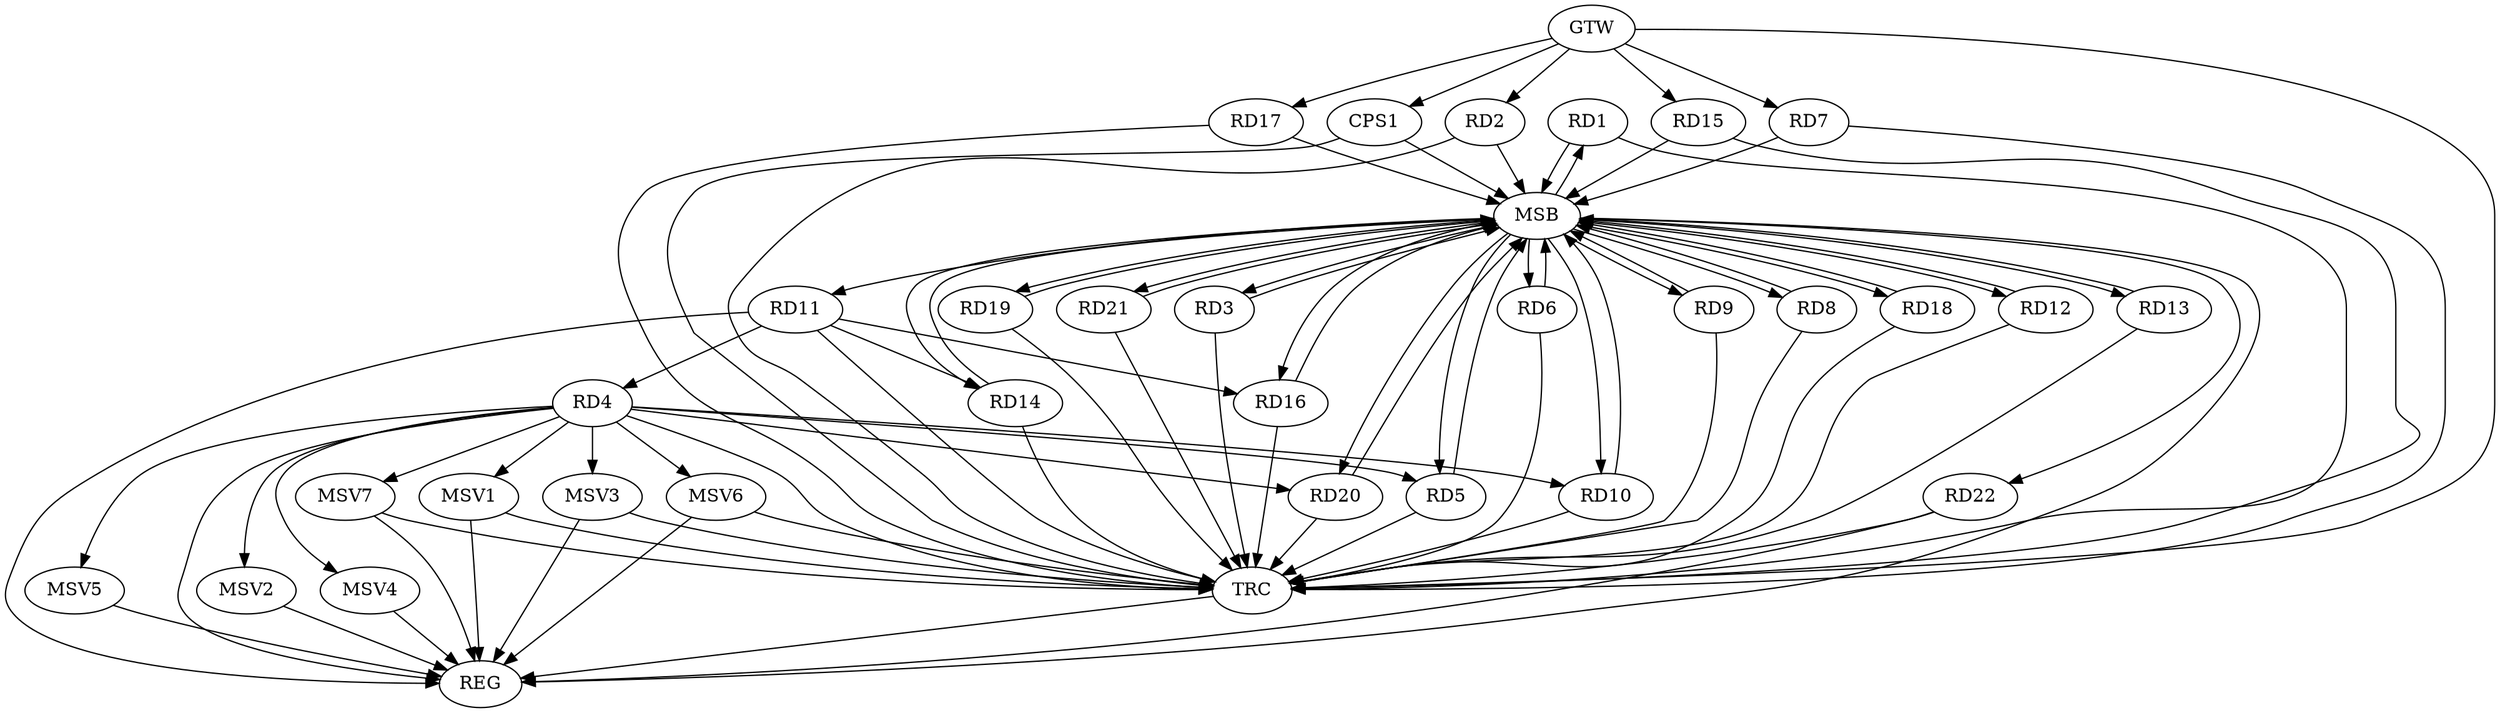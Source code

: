 strict digraph G {
  RD1 [ label="RD1" ];
  RD2 [ label="RD2" ];
  RD3 [ label="RD3" ];
  RD4 [ label="RD4" ];
  RD5 [ label="RD5" ];
  RD6 [ label="RD6" ];
  RD7 [ label="RD7" ];
  RD8 [ label="RD8" ];
  RD9 [ label="RD9" ];
  RD10 [ label="RD10" ];
  RD11 [ label="RD11" ];
  RD12 [ label="RD12" ];
  RD13 [ label="RD13" ];
  RD14 [ label="RD14" ];
  RD15 [ label="RD15" ];
  RD16 [ label="RD16" ];
  RD17 [ label="RD17" ];
  RD18 [ label="RD18" ];
  RD19 [ label="RD19" ];
  RD20 [ label="RD20" ];
  RD21 [ label="RD21" ];
  RD22 [ label="RD22" ];
  CPS1 [ label="CPS1" ];
  GTW [ label="GTW" ];
  REG [ label="REG" ];
  MSB [ label="MSB" ];
  TRC [ label="TRC" ];
  MSV1 [ label="MSV1" ];
  MSV2 [ label="MSV2" ];
  MSV3 [ label="MSV3" ];
  MSV4 [ label="MSV4" ];
  MSV5 [ label="MSV5" ];
  MSV6 [ label="MSV6" ];
  MSV7 [ label="MSV7" ];
  RD4 -> RD5;
  RD4 -> RD10;
  RD11 -> RD4;
  RD4 -> RD20;
  RD11 -> RD14;
  RD11 -> RD16;
  GTW -> RD2;
  GTW -> RD7;
  GTW -> RD15;
  GTW -> RD17;
  GTW -> CPS1;
  RD4 -> REG;
  RD11 -> REG;
  RD22 -> REG;
  RD1 -> MSB;
  MSB -> RD5;
  MSB -> RD13;
  MSB -> REG;
  RD2 -> MSB;
  MSB -> RD1;
  MSB -> RD6;
  MSB -> RD20;
  RD3 -> MSB;
  RD5 -> MSB;
  MSB -> RD14;
  MSB -> RD19;
  RD6 -> MSB;
  RD7 -> MSB;
  MSB -> RD3;
  RD8 -> MSB;
  RD9 -> MSB;
  MSB -> RD8;
  RD10 -> MSB;
  MSB -> RD18;
  RD12 -> MSB;
  MSB -> RD21;
  RD13 -> MSB;
  RD14 -> MSB;
  RD15 -> MSB;
  MSB -> RD11;
  MSB -> RD12;
  MSB -> RD16;
  RD16 -> MSB;
  RD17 -> MSB;
  RD18 -> MSB;
  MSB -> RD9;
  RD19 -> MSB;
  RD20 -> MSB;
  MSB -> RD10;
  RD21 -> MSB;
  MSB -> RD22;
  CPS1 -> MSB;
  RD1 -> TRC;
  RD2 -> TRC;
  RD3 -> TRC;
  RD4 -> TRC;
  RD5 -> TRC;
  RD6 -> TRC;
  RD7 -> TRC;
  RD8 -> TRC;
  RD9 -> TRC;
  RD10 -> TRC;
  RD11 -> TRC;
  RD12 -> TRC;
  RD13 -> TRC;
  RD14 -> TRC;
  RD15 -> TRC;
  RD16 -> TRC;
  RD17 -> TRC;
  RD18 -> TRC;
  RD19 -> TRC;
  RD20 -> TRC;
  RD21 -> TRC;
  RD22 -> TRC;
  CPS1 -> TRC;
  GTW -> TRC;
  TRC -> REG;
  RD4 -> MSV1;
  MSV1 -> REG;
  MSV1 -> TRC;
  RD4 -> MSV2;
  MSV2 -> REG;
  RD4 -> MSV3;
  MSV3 -> REG;
  MSV3 -> TRC;
  RD4 -> MSV4;
  MSV4 -> REG;
  RD4 -> MSV5;
  MSV5 -> REG;
  RD4 -> MSV6;
  MSV6 -> REG;
  MSV6 -> TRC;
  RD4 -> MSV7;
  MSV7 -> REG;
  MSV7 -> TRC;
}
